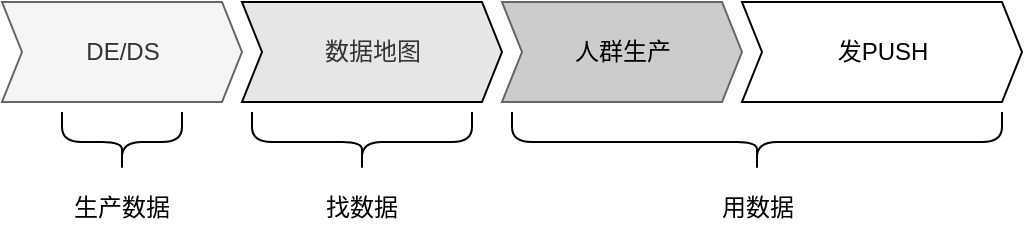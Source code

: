 <mxfile version="17.4.6" type="github">
  <diagram id="sPM90FPY1Y80csjSWMxG" name="Page-1">
    <mxGraphModel dx="1248" dy="809" grid="1" gridSize="10" guides="1" tooltips="1" connect="1" arrows="1" fold="1" page="1" pageScale="1" pageWidth="827" pageHeight="1169" math="0" shadow="0">
      <root>
        <mxCell id="0" />
        <mxCell id="1" parent="0" />
        <mxCell id="JQPY842lQxo63Pf3XBRi-1" value="DE/DS" style="html=1;shadow=0;dashed=0;align=center;verticalAlign=middle;shape=mxgraph.arrows2.arrow;dy=0;dx=10;notch=10;fillColor=#f5f5f5;fontColor=#333333;strokeColor=#666666;" vertex="1" parent="1">
          <mxGeometry x="100" y="260" width="120" height="50" as="geometry" />
        </mxCell>
        <mxCell id="JQPY842lQxo63Pf3XBRi-2" value="数据地图" style="html=1;shadow=0;dashed=0;align=center;verticalAlign=middle;shape=mxgraph.arrows2.arrow;dy=0;dx=10;notch=10;fillColor=#E6E6E6;fontColor=#333333;strokeColor=#000000;" vertex="1" parent="1">
          <mxGeometry x="220" y="260" width="130" height="50" as="geometry" />
        </mxCell>
        <mxCell id="JQPY842lQxo63Pf3XBRi-3" value="人群生产" style="html=1;shadow=0;dashed=0;align=center;verticalAlign=middle;shape=mxgraph.arrows2.arrow;dy=0;dx=10;notch=10;fillColor=#CCCCCC;strokeColor=#666666;" vertex="1" parent="1">
          <mxGeometry x="350" y="260" width="120" height="50" as="geometry" />
        </mxCell>
        <mxCell id="JQPY842lQxo63Pf3XBRi-4" value="发PUSH" style="html=1;shadow=0;dashed=0;align=center;verticalAlign=middle;shape=mxgraph.arrows2.arrow;dy=0;dx=10;notch=10;fillColor=#FFFFFF;" vertex="1" parent="1">
          <mxGeometry x="470" y="260" width="140" height="50" as="geometry" />
        </mxCell>
        <mxCell id="JQPY842lQxo63Pf3XBRi-5" value="" style="shape=curlyBracket;whiteSpace=wrap;html=1;rounded=1;flipH=1;strokeColor=#000000;fillColor=#FFFFFF;rotation=90;" vertex="1" parent="1">
          <mxGeometry x="145" y="300" width="30" height="60" as="geometry" />
        </mxCell>
        <mxCell id="JQPY842lQxo63Pf3XBRi-7" value="" style="shape=curlyBracket;whiteSpace=wrap;html=1;rounded=1;flipH=1;strokeColor=#000000;fillColor=#FFFFFF;rotation=90;" vertex="1" parent="1">
          <mxGeometry x="462.5" y="207.5" width="30" height="245" as="geometry" />
        </mxCell>
        <mxCell id="JQPY842lQxo63Pf3XBRi-8" value="生产数据" style="text;html=1;strokeColor=none;fillColor=none;align=center;verticalAlign=middle;whiteSpace=wrap;rounded=0;" vertex="1" parent="1">
          <mxGeometry x="130" y="347.5" width="60" height="30" as="geometry" />
        </mxCell>
        <mxCell id="JQPY842lQxo63Pf3XBRi-9" value="找数据" style="text;html=1;strokeColor=none;fillColor=none;align=center;verticalAlign=middle;whiteSpace=wrap;rounded=0;" vertex="1" parent="1">
          <mxGeometry x="250" y="347.5" width="60" height="30" as="geometry" />
        </mxCell>
        <mxCell id="JQPY842lQxo63Pf3XBRi-10" value="" style="shape=curlyBracket;whiteSpace=wrap;html=1;rounded=1;flipH=1;strokeColor=#000000;fillColor=#FFFFFF;rotation=90;" vertex="1" parent="1">
          <mxGeometry x="265" y="275" width="30" height="110" as="geometry" />
        </mxCell>
        <mxCell id="JQPY842lQxo63Pf3XBRi-11" value="用数据" style="text;html=1;strokeColor=none;fillColor=none;align=center;verticalAlign=middle;whiteSpace=wrap;rounded=0;" vertex="1" parent="1">
          <mxGeometry x="447.5" y="347.5" width="60" height="30" as="geometry" />
        </mxCell>
      </root>
    </mxGraphModel>
  </diagram>
</mxfile>
